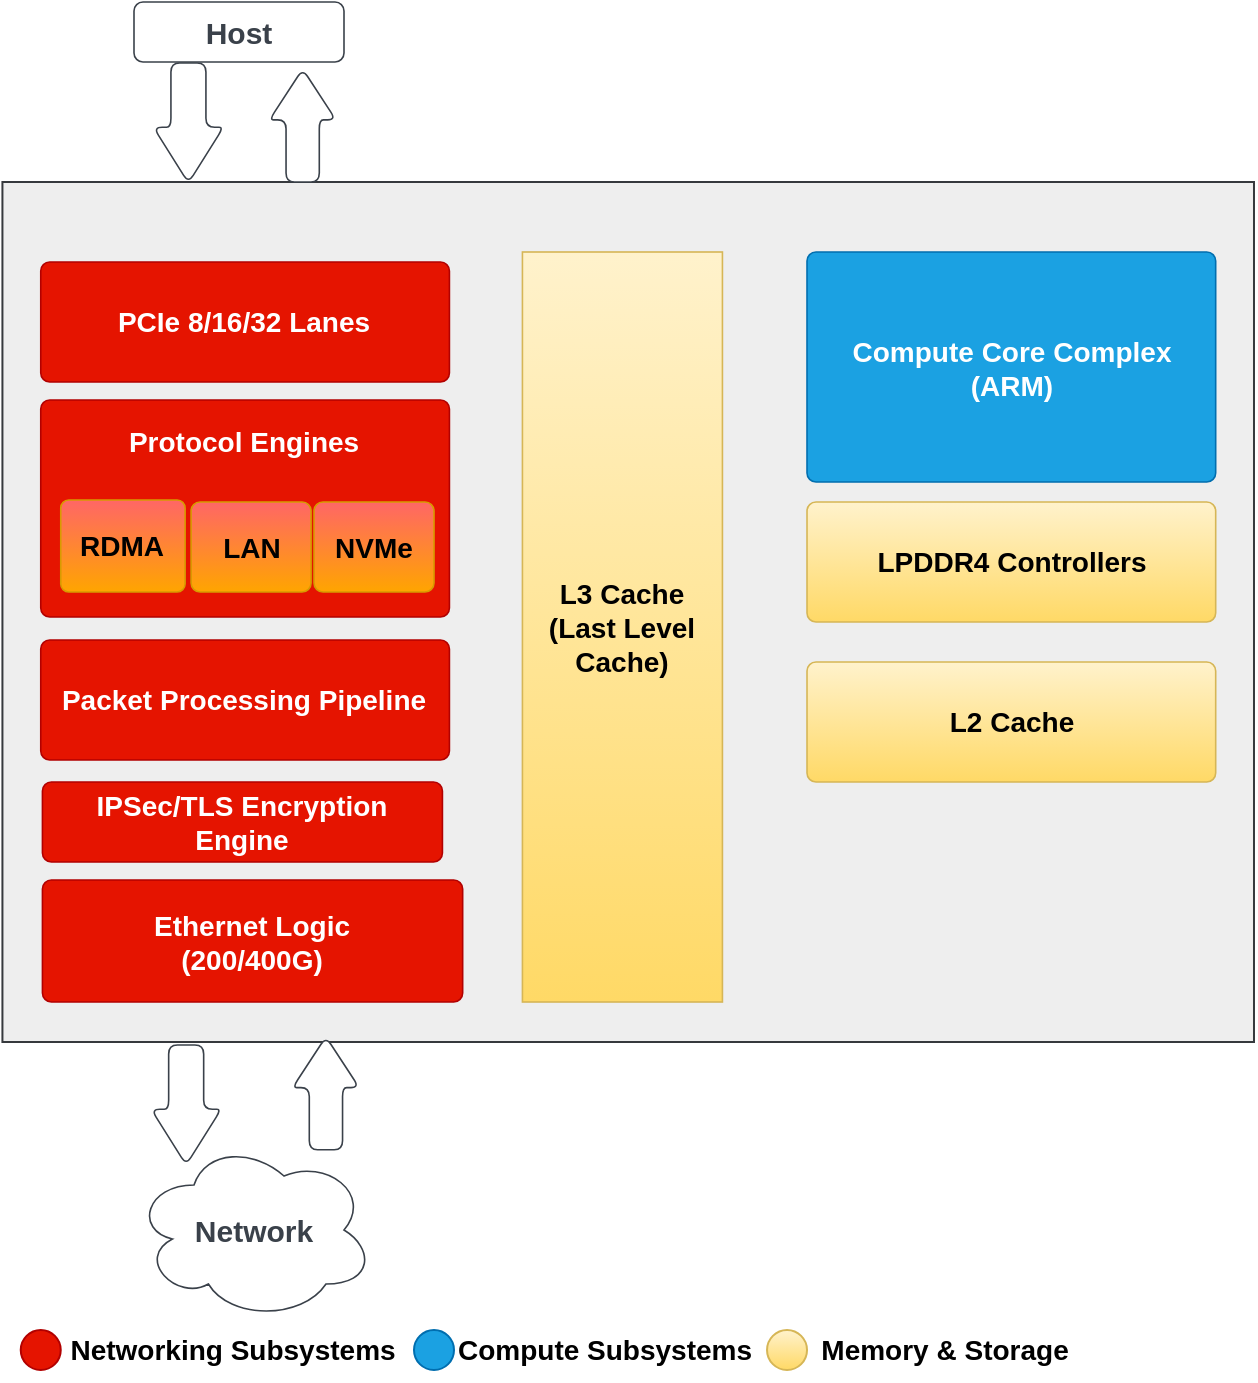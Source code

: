 <mxfile version="22.1.0" type="device">
  <diagram name="Page-1" id="eAB9YPB4-p3l_WQ2d0Aq">
    <mxGraphModel dx="1224" dy="1760" grid="1" gridSize="10" guides="1" tooltips="1" connect="1" arrows="1" fold="1" page="1" pageScale="1" pageWidth="850" pageHeight="1100" math="0" shadow="0">
      <root>
        <mxCell id="0" />
        <mxCell id="1" parent="0" />
        <mxCell id="PBXWYQk9A3wic1isMDUN-1" value="" style="group" vertex="1" connectable="0" parent="1">
          <mxGeometry x="454.217" y="-729" width="625.783" height="580" as="geometry" />
        </mxCell>
        <mxCell id="PBXWYQk9A3wic1isMDUN-2" value="" style="group" vertex="1" connectable="0" parent="PBXWYQk9A3wic1isMDUN-1">
          <mxGeometry width="625.783" height="580" as="geometry" />
        </mxCell>
        <mxCell id="PBXWYQk9A3wic1isMDUN-3" value="" style="rounded=0;whiteSpace=wrap;html=1;fillColor=#eeeeee;strokeColor=#36393d;" vertex="1" parent="PBXWYQk9A3wic1isMDUN-2">
          <mxGeometry y="90" width="625.78" height="430" as="geometry" />
        </mxCell>
        <mxCell id="PBXWYQk9A3wic1isMDUN-4" value="" style="group" vertex="1" connectable="0" parent="PBXWYQk9A3wic1isMDUN-2">
          <mxGeometry x="19.157" y="199" width="204.34" height="301" as="geometry" />
        </mxCell>
        <mxCell id="PBXWYQk9A3wic1isMDUN-5" value="Protocol Engines&lt;br&gt;&lt;br&gt;&lt;br&gt;&lt;br&gt;&lt;br&gt;" style="html=1;overflow=block;blockSpacing=1;whiteSpace=wrap;fontSize=14;fontColor=#ffffff;spacing=3.8;strokeColor=#B20000;strokeOpacity=100;fillOpacity=100;rounded=1;absoluteArcSize=1;arcSize=9;fillColor=#e51400;strokeWidth=0.8;lucidId=~~6K7ca9YZYn;fontStyle=1" vertex="1" parent="PBXWYQk9A3wic1isMDUN-4">
          <mxGeometry width="204.34" height="108.5" as="geometry" />
        </mxCell>
        <mxCell id="PBXWYQk9A3wic1isMDUN-6" value="Packet Processing Pipeline" style="html=1;overflow=block;blockSpacing=1;whiteSpace=wrap;fontSize=14;fontColor=#ffffff;spacing=3.8;strokeColor=#B20000;strokeOpacity=100;fillOpacity=100;rounded=1;absoluteArcSize=1;arcSize=9;fillColor=#e51400;strokeWidth=0.8;lucidId=ca7KPe8sUfcH;fontStyle=1" vertex="1" parent="PBXWYQk9A3wic1isMDUN-4">
          <mxGeometry y="120" width="204.337" height="60" as="geometry" />
        </mxCell>
        <mxCell id="PBXWYQk9A3wic1isMDUN-7" value="NVMe" style="html=1;overflow=block;blockSpacing=1;whiteSpace=wrap;fontSize=14;spacing=3.8;strokeColor=#d79b00;strokeOpacity=100;fillOpacity=100;rounded=1;absoluteArcSize=1;arcSize=9;fillColor=#FF6666;strokeWidth=0.8;lucidId=Ua7KMCPptFoE;fontStyle=1;gradientColor=#ffa500;" vertex="1" parent="PBXWYQk9A3wic1isMDUN-4">
          <mxGeometry x="136.627" y="51" width="60" height="45" as="geometry" />
        </mxCell>
        <mxCell id="PBXWYQk9A3wic1isMDUN-8" value="LAN" style="html=1;overflow=block;blockSpacing=1;whiteSpace=wrap;fontSize=14;spacing=3.8;strokeColor=#d79b00;strokeOpacity=100;fillOpacity=100;rounded=1;absoluteArcSize=1;arcSize=9;fillColor=#FF6666;strokeWidth=0.8;lucidId=Ua7KMCPptFoE;fontStyle=1;gradientColor=#ffa500;" vertex="1" parent="PBXWYQk9A3wic1isMDUN-4">
          <mxGeometry x="75.167" y="51" width="60" height="45" as="geometry" />
        </mxCell>
        <mxCell id="PBXWYQk9A3wic1isMDUN-9" value="RDMA" style="html=1;overflow=block;blockSpacing=1;whiteSpace=wrap;fontSize=14;spacing=3.8;strokeColor=#d79b00;strokeOpacity=100;fillOpacity=100;rounded=1;absoluteArcSize=1;arcSize=8;fillColor=#FF6666;strokeWidth=0.8;lucidId=Ua7KMCPptFoE;fontStyle=1;gradientColor=#ffa500;" vertex="1" parent="PBXWYQk9A3wic1isMDUN-4">
          <mxGeometry x="10" y="50" width="62.17" height="46" as="geometry" />
        </mxCell>
        <mxCell id="PBXWYQk9A3wic1isMDUN-10" value="L3 Cache &lt;br&gt;(Last Level&lt;br&gt;Cache)" style="html=1;overflow=block;blockSpacing=1;whiteSpace=wrap;fontSize=14;spacing=3.8;strokeColor=#d6b656;strokeOpacity=100;fillOpacity=100;rounded=1;absoluteArcSize=1;arcSize=0;fillColor=#fff2cc;strokeWidth=0.8;lucidId=ra7KsMhs7qSS;fontStyle=1;gradientColor=#ffd966;" vertex="1" parent="PBXWYQk9A3wic1isMDUN-2">
          <mxGeometry x="260" y="125" width="100" height="375" as="geometry" />
        </mxCell>
        <mxCell id="PBXWYQk9A3wic1isMDUN-11" value="Compute Core Complex (ARM)" style="html=1;overflow=block;blockSpacing=1;whiteSpace=wrap;fontSize=14;fontColor=#ffffff;spacing=3.8;strokeColor=#006EAF;strokeOpacity=100;fillOpacity=100;rounded=1;absoluteArcSize=1;arcSize=9;fillColor=#1ba1e2;strokeWidth=0.8;lucidId=Ca7KuzQSQbgJ;fontStyle=1" vertex="1" parent="PBXWYQk9A3wic1isMDUN-2">
          <mxGeometry x="402.29" y="125" width="204.34" height="115" as="geometry" />
        </mxCell>
        <mxCell id="PBXWYQk9A3wic1isMDUN-13" value="LPDDR4 Controllers" style="html=1;overflow=block;blockSpacing=1;whiteSpace=wrap;fontSize=14;spacing=3.8;strokeColor=#d6b656;strokeOpacity=100;fillOpacity=100;rounded=1;absoluteArcSize=1;arcSize=9;fillColor=#fff2cc;strokeWidth=0.8;lucidId=ub7KovHv9te5;fontStyle=1;gradientColor=#ffd966;" vertex="1" parent="PBXWYQk9A3wic1isMDUN-2">
          <mxGeometry x="402.29" y="250" width="204.34" height="60" as="geometry" />
        </mxCell>
        <mxCell id="PBXWYQk9A3wic1isMDUN-15" value="&lt;div style=&quot;font-size: 14px;&quot;&gt;Ethernet Logic&lt;/div&gt;&lt;div style=&quot;font-size: 14px;&quot;&gt;(200/400G)&lt;/div&gt;" style="html=1;overflow=block;blockSpacing=1;whiteSpace=wrap;fontSize=14;fontColor=#ffffff;spacing=3.8;strokeColor=#B20000;strokeOpacity=100;fillOpacity=100;rounded=1;absoluteArcSize=1;arcSize=9;fillColor=#e51400;strokeWidth=0.8;lucidId=ja7KJcIPla4~;fontStyle=1" vertex="1" parent="PBXWYQk9A3wic1isMDUN-2">
          <mxGeometry x="20" y="439" width="210.12" height="61" as="geometry" />
        </mxCell>
        <mxCell id="PBXWYQk9A3wic1isMDUN-16" value="PCIe 8/16/32 Lanes" style="html=1;overflow=block;blockSpacing=1;whiteSpace=wrap;fontSize=14;fontColor=#ffffff;spacing=3.8;strokeColor=#B20000;strokeOpacity=100;fillOpacity=100;rounded=1;absoluteArcSize=1;arcSize=9;fillColor=#e51400;strokeWidth=0.8;lucidId=1~6K_v-VPYom;fontStyle=1" vertex="1" parent="PBXWYQk9A3wic1isMDUN-2">
          <mxGeometry x="19.157" y="130" width="204.337" height="60" as="geometry" />
        </mxCell>
        <mxCell id="PBXWYQk9A3wic1isMDUN-17" value="IPSec/TLS Encryption Engine" style="html=1;overflow=block;blockSpacing=1;whiteSpace=wrap;fontSize=14;fontColor=#ffffff;spacing=3.8;strokeColor=#B20000;strokeOpacity=100;fillOpacity=100;rounded=1;absoluteArcSize=1;arcSize=9;fillColor=#e51400;strokeWidth=0.8;lucidId=fa7K2U30uZY5;fontStyle=1" vertex="1" parent="PBXWYQk9A3wic1isMDUN-2">
          <mxGeometry x="20" y="390" width="200" height="40" as="geometry" />
        </mxCell>
        <mxCell id="PBXWYQk9A3wic1isMDUN-19" value="Host" style="html=1;overflow=block;blockSpacing=1;whiteSpace=wrap;fontSize=15;fontColor=#3a414a;spacing=3.8;strokeColor=#3a414a;strokeOpacity=100;rounded=1;absoluteArcSize=1;arcSize=9;strokeWidth=0.8;lucidId=P-_KfFqmB5sf;fontStyle=1" vertex="1" parent="PBXWYQk9A3wic1isMDUN-2">
          <mxGeometry x="65.783" width="105" height="30" as="geometry" />
        </mxCell>
        <mxCell id="PBXWYQk9A3wic1isMDUN-20" value="" style="shape=singleArrow;arrowWidth=0.5;arrowSize=0.45;whiteSpace=wrap;fontSize=13;spacing=3.8;strokeColor=#3a414a;strokeOpacity=100;rounded=1;absoluteArcSize=1;arcSize=9;rotation=270;strokeWidth=0.8;html=1;" vertex="1" parent="PBXWYQk9A3wic1isMDUN-2">
          <mxGeometry x="121.87" y="45.13" width="56.51" height="33.25" as="geometry" />
        </mxCell>
        <mxCell id="PBXWYQk9A3wic1isMDUN-21" value="" style="shape=singleArrow;arrowWidth=0.5;arrowSize=0.465;whiteSpace=wrap;fontSize=13;spacing=3.8;strokeColor=#3a414a;strokeOpacity=100;rounded=1;absoluteArcSize=1;arcSize=9;rotation=90;strokeWidth=0.8;html=1;" vertex="1" parent="PBXWYQk9A3wic1isMDUN-2">
          <mxGeometry x="63" y="43" width="60" height="35" as="geometry" />
        </mxCell>
        <mxCell id="PBXWYQk9A3wic1isMDUN-22" value="" style="shape=singleArrow;arrowWidth=0.5;arrowSize=0.45;whiteSpace=wrap;fontSize=13;spacing=3.8;strokeColor=#3a414a;strokeOpacity=100;rounded=1;absoluteArcSize=1;arcSize=9;rotation=270;strokeWidth=0.8;html=1;" vertex="1" parent="PBXWYQk9A3wic1isMDUN-2">
          <mxGeometry x="133.49" y="529" width="56.51" height="33.25" as="geometry" />
        </mxCell>
        <mxCell id="PBXWYQk9A3wic1isMDUN-23" value="" style="shape=singleArrow;arrowWidth=0.5;arrowSize=0.465;whiteSpace=wrap;fontSize=13;spacing=3.8;strokeColor=#3a414a;strokeOpacity=100;rounded=1;absoluteArcSize=1;arcSize=9;rotation=90;strokeWidth=0.8;html=1;" vertex="1" parent="PBXWYQk9A3wic1isMDUN-2">
          <mxGeometry x="61.87" y="534" width="60" height="35" as="geometry" />
        </mxCell>
        <mxCell id="PBXWYQk9A3wic1isMDUN-32" value="L2 Cache" style="html=1;overflow=block;blockSpacing=1;whiteSpace=wrap;fontSize=14;spacing=3.8;strokeColor=#d6b656;strokeOpacity=100;fillOpacity=100;rounded=1;absoluteArcSize=1;arcSize=9;fillColor=#fff2cc;strokeWidth=0.8;lucidId=ub7KovHv9te5;fontStyle=1;gradientColor=#ffd966;" vertex="1" parent="PBXWYQk9A3wic1isMDUN-2">
          <mxGeometry x="402.29" y="330" width="204.34" height="60" as="geometry" />
        </mxCell>
        <mxCell id="PBXWYQk9A3wic1isMDUN-24" value="Network" style="html=1;overflow=block;blockSpacing=1;whiteSpace=wrap;ellipse;shape=cloud;fontSize=15;fontColor=#3a414a;spacing=3.8;strokeColor=#3a414a;strokeOpacity=100;rounded=1;absoluteArcSize=1;arcSize=9;strokeWidth=0.8;lucidId=P-_KW_uM1pLi;fontStyle=1" vertex="1" parent="1">
          <mxGeometry x="520" y="-160" width="120" height="90" as="geometry" />
        </mxCell>
        <mxCell id="PBXWYQk9A3wic1isMDUN-25" value="&lt;b&gt;&lt;font style=&quot;font-size: 14px;&quot;&gt;Networking Subsystems&lt;br&gt;&lt;/font&gt;&lt;/b&gt;" style="text;html=1;align=center;verticalAlign=middle;resizable=0;points=[];autosize=1;strokeColor=none;fillColor=none;" vertex="1" parent="1">
          <mxGeometry x="474" y="-70" width="190" height="30" as="geometry" />
        </mxCell>
        <mxCell id="PBXWYQk9A3wic1isMDUN-26" value="" style="ellipse;whiteSpace=wrap;html=1;aspect=fixed;fillColor=#e51400;fontColor=#ffffff;strokeColor=#B20000;" vertex="1" parent="1">
          <mxGeometry x="463.37" y="-65" width="20" height="20" as="geometry" />
        </mxCell>
        <mxCell id="PBXWYQk9A3wic1isMDUN-27" value="&lt;b style=&quot;font-size: 14px;&quot;&gt;Compute Subsystems&lt;br&gt;&lt;/b&gt;" style="text;html=1;align=center;verticalAlign=middle;resizable=0;points=[];autosize=1;strokeColor=none;fillColor=none;" vertex="1" parent="1">
          <mxGeometry x="670" y="-70" width="170" height="30" as="geometry" />
        </mxCell>
        <mxCell id="PBXWYQk9A3wic1isMDUN-28" value="" style="ellipse;whiteSpace=wrap;html=1;aspect=fixed;fillColor=#1ba1e2;fontColor=#ffffff;strokeColor=#006EAF;" vertex="1" parent="1">
          <mxGeometry x="660.0" y="-65" width="20" height="20" as="geometry" />
        </mxCell>
        <mxCell id="PBXWYQk9A3wic1isMDUN-29" value="&lt;b style=&quot;font-size: 14px;&quot;&gt;Memory &amp;amp; Storage&lt;br&gt;&lt;/b&gt;" style="text;html=1;align=center;verticalAlign=middle;resizable=0;points=[];autosize=1;strokeColor=none;fillColor=none;" vertex="1" parent="1">
          <mxGeometry x="850" y="-70" width="150" height="30" as="geometry" />
        </mxCell>
        <mxCell id="PBXWYQk9A3wic1isMDUN-30" value="" style="ellipse;whiteSpace=wrap;html=1;aspect=fixed;fillColor=#fff2cc;gradientColor=#ffd966;strokeColor=#d6b656;" vertex="1" parent="1">
          <mxGeometry x="836.51" y="-65" width="20" height="20" as="geometry" />
        </mxCell>
      </root>
    </mxGraphModel>
  </diagram>
</mxfile>
